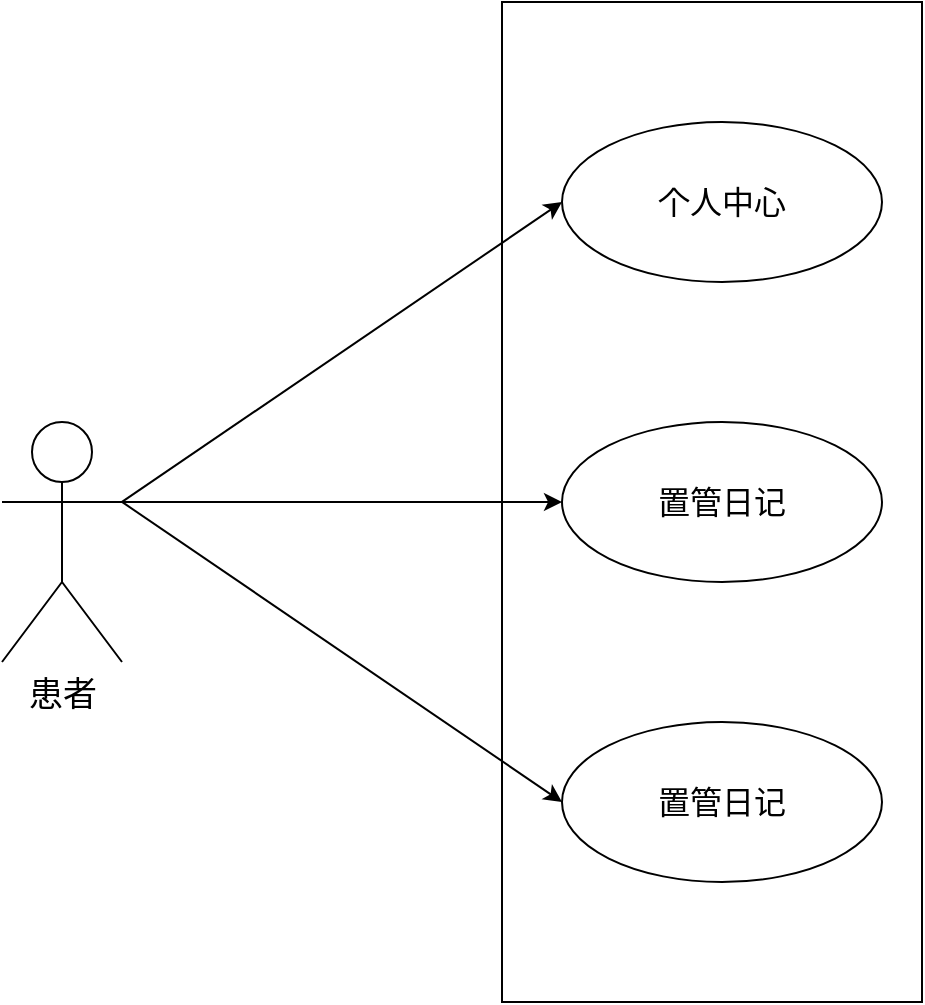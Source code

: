 <mxfile version="24.2.5" type="github">
  <diagram name="第 1 页" id="yCbP_b8fFSZPrmZ-ZYuP">
    <mxGraphModel dx="1173" dy="772" grid="1" gridSize="10" guides="1" tooltips="1" connect="1" arrows="1" fold="1" page="1" pageScale="1" pageWidth="827" pageHeight="1169" math="0" shadow="0">
      <root>
        <mxCell id="0" />
        <mxCell id="1" parent="0" />
        <mxCell id="XP7sZToUmPjcMGQkkHXA-1" value="患者" style="shape=umlActor;verticalLabelPosition=bottom;verticalAlign=top;html=1;outlineConnect=0;fontSize=17;" vertex="1" parent="1">
          <mxGeometry x="120" y="240" width="60" height="120" as="geometry" />
        </mxCell>
        <mxCell id="XP7sZToUmPjcMGQkkHXA-5" value="" style="endArrow=classic;html=1;rounded=0;exitX=1;exitY=0.333;exitDx=0;exitDy=0;exitPerimeter=0;entryX=0;entryY=0.5;entryDx=0;entryDy=0;" edge="1" parent="1" source="XP7sZToUmPjcMGQkkHXA-1" target="XP7sZToUmPjcMGQkkHXA-4">
          <mxGeometry width="50" height="50" relative="1" as="geometry">
            <mxPoint x="280" y="280" as="sourcePoint" />
            <mxPoint x="330" y="230" as="targetPoint" />
          </mxGeometry>
        </mxCell>
        <mxCell id="XP7sZToUmPjcMGQkkHXA-8" value="" style="endArrow=classic;html=1;rounded=0;entryX=0;entryY=0.5;entryDx=0;entryDy=0;exitX=1;exitY=0.333;exitDx=0;exitDy=0;exitPerimeter=0;" edge="1" parent="1" target="XP7sZToUmPjcMGQkkHXA-7" source="XP7sZToUmPjcMGQkkHXA-1">
          <mxGeometry width="50" height="50" relative="1" as="geometry">
            <mxPoint x="280" y="380" as="sourcePoint" />
            <mxPoint x="440" y="340" as="targetPoint" />
          </mxGeometry>
        </mxCell>
        <mxCell id="XP7sZToUmPjcMGQkkHXA-9" value="" style="group" vertex="1" connectable="0" parent="1">
          <mxGeometry x="400" y="90" width="160" height="80" as="geometry" />
        </mxCell>
        <mxCell id="XP7sZToUmPjcMGQkkHXA-4" value="" style="ellipse;whiteSpace=wrap;html=1;" vertex="1" parent="XP7sZToUmPjcMGQkkHXA-9">
          <mxGeometry width="160" height="80" as="geometry" />
        </mxCell>
        <mxCell id="XP7sZToUmPjcMGQkkHXA-6" value="&lt;font style=&quot;font-size: 16px;&quot;&gt;个人中心&lt;/font&gt;" style="text;html=1;align=center;verticalAlign=middle;whiteSpace=wrap;rounded=0;" vertex="1" parent="XP7sZToUmPjcMGQkkHXA-9">
          <mxGeometry x="35" y="25" width="90" height="30" as="geometry" />
        </mxCell>
        <mxCell id="XP7sZToUmPjcMGQkkHXA-11" value="" style="group" vertex="1" connectable="0" parent="1">
          <mxGeometry x="400" y="240" width="160" height="80" as="geometry" />
        </mxCell>
        <mxCell id="XP7sZToUmPjcMGQkkHXA-7" value="" style="ellipse;whiteSpace=wrap;html=1;" vertex="1" parent="XP7sZToUmPjcMGQkkHXA-11">
          <mxGeometry width="160" height="80" as="geometry" />
        </mxCell>
        <mxCell id="XP7sZToUmPjcMGQkkHXA-10" value="&lt;font style=&quot;font-size: 16px;&quot;&gt;置管日记&lt;/font&gt;" style="text;html=1;align=center;verticalAlign=middle;whiteSpace=wrap;rounded=0;" vertex="1" parent="XP7sZToUmPjcMGQkkHXA-11">
          <mxGeometry x="45" y="25" width="70" height="30" as="geometry" />
        </mxCell>
        <mxCell id="XP7sZToUmPjcMGQkkHXA-12" value="" style="endArrow=classic;html=1;rounded=0;entryX=0;entryY=0.5;entryDx=0;entryDy=0;exitX=1;exitY=0.333;exitDx=0;exitDy=0;exitPerimeter=0;" edge="1" parent="1" target="XP7sZToUmPjcMGQkkHXA-14" source="XP7sZToUmPjcMGQkkHXA-1">
          <mxGeometry width="50" height="50" relative="1" as="geometry">
            <mxPoint x="220" y="320" as="sourcePoint" />
            <mxPoint x="480" y="530" as="targetPoint" />
          </mxGeometry>
        </mxCell>
        <mxCell id="XP7sZToUmPjcMGQkkHXA-13" value="" style="group" vertex="1" connectable="0" parent="1">
          <mxGeometry x="400" y="390" width="160" height="80" as="geometry" />
        </mxCell>
        <mxCell id="XP7sZToUmPjcMGQkkHXA-14" value="" style="ellipse;whiteSpace=wrap;html=1;" vertex="1" parent="XP7sZToUmPjcMGQkkHXA-13">
          <mxGeometry width="160" height="80" as="geometry" />
        </mxCell>
        <mxCell id="XP7sZToUmPjcMGQkkHXA-15" value="&lt;font style=&quot;font-size: 16px;&quot;&gt;置管日记&lt;/font&gt;" style="text;html=1;align=center;verticalAlign=middle;whiteSpace=wrap;rounded=0;" vertex="1" parent="XP7sZToUmPjcMGQkkHXA-13">
          <mxGeometry x="45" y="25" width="70" height="30" as="geometry" />
        </mxCell>
        <mxCell id="XP7sZToUmPjcMGQkkHXA-16" value="" style="rounded=0;whiteSpace=wrap;html=1;fillColor=none;" vertex="1" parent="1">
          <mxGeometry x="370" y="30" width="210" height="500" as="geometry" />
        </mxCell>
      </root>
    </mxGraphModel>
  </diagram>
</mxfile>
